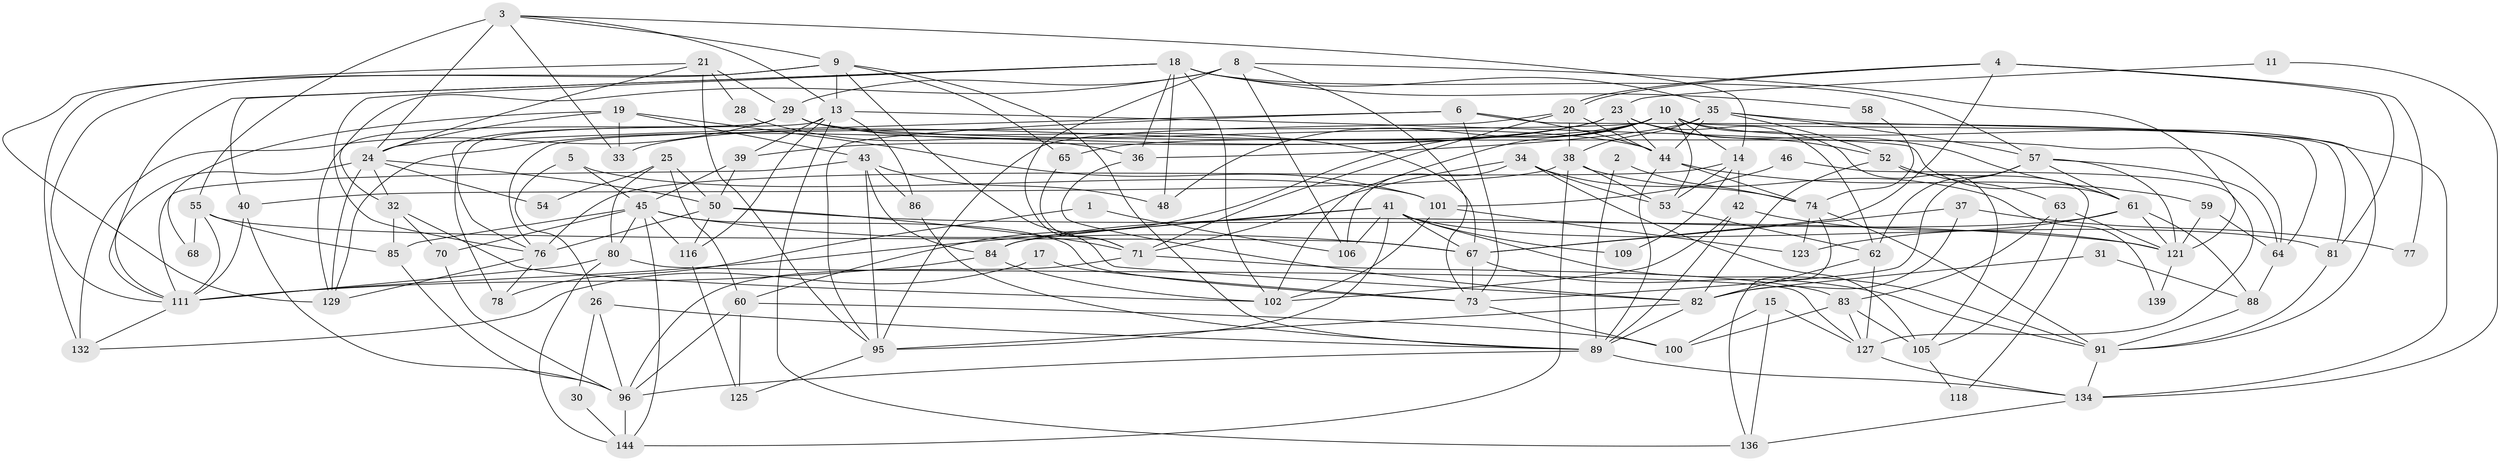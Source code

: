 // Generated by graph-tools (version 1.1) at 2025/52/02/27/25 19:52:06]
// undirected, 96 vertices, 240 edges
graph export_dot {
graph [start="1"]
  node [color=gray90,style=filled];
  1;
  2;
  3 [super="+7"];
  4 [super="+140"];
  5 [super="+27"];
  6;
  8 [super="+12"];
  9 [super="+130"];
  10 [super="+16"];
  11;
  13 [super="+75"];
  14 [super="+117"];
  15;
  17;
  18 [super="+49"];
  19 [super="+97"];
  20 [super="+113"];
  21 [super="+22"];
  23 [super="+128"];
  24 [super="+110"];
  25 [super="+72"];
  26;
  28;
  29 [super="+126"];
  30;
  31;
  32 [super="+104"];
  33;
  34 [super="+143"];
  35 [super="+47"];
  36 [super="+56"];
  37;
  38 [super="+137"];
  39;
  40;
  41 [super="+51"];
  42 [super="+115"];
  43 [super="+94"];
  44 [super="+99"];
  45 [super="+79"];
  46;
  48;
  50 [super="+114"];
  52 [super="+119"];
  53 [super="+66"];
  54;
  55 [super="+87"];
  57 [super="+92"];
  58;
  59;
  60;
  61 [super="+93"];
  62;
  63;
  64;
  65;
  67 [super="+69"];
  68;
  70 [super="+108"];
  71 [super="+103"];
  73 [super="+124"];
  74 [super="+142"];
  76;
  77;
  78;
  80;
  81 [super="+138"];
  82 [super="+90"];
  83;
  84;
  85;
  86;
  88;
  89 [super="+133"];
  91 [super="+107"];
  95 [super="+120"];
  96 [super="+98"];
  100 [super="+122"];
  101;
  102 [super="+112"];
  105 [super="+145"];
  106;
  109;
  111 [super="+135"];
  116;
  118;
  121 [super="+131"];
  123;
  125;
  127 [super="+141"];
  129;
  132;
  134;
  136;
  139;
  144;
  1 -- 106;
  1 -- 78;
  2 -- 74;
  2 -- 89;
  3 -- 33;
  3 -- 55;
  3 -- 24;
  3 -- 9;
  3 -- 13;
  3 -- 14;
  4 -- 20;
  4 -- 20;
  4 -- 81;
  4 -- 77;
  4 -- 67;
  5 -- 45;
  5 -- 26;
  5 -- 101;
  6 -- 64;
  6 -- 95;
  6 -- 44;
  6 -- 24;
  6 -- 73;
  8 -- 32;
  8 -- 29;
  8 -- 71;
  8 -- 121;
  8 -- 106;
  8 -- 73;
  9 -- 65;
  9 -- 132;
  9 -- 13;
  9 -- 82;
  9 -- 111;
  9 -- 89;
  10 -- 65;
  10 -- 76;
  10 -- 81;
  10 -- 105;
  10 -- 134;
  10 -- 48;
  10 -- 53;
  10 -- 102;
  10 -- 60;
  10 -- 14;
  11 -- 134;
  11 -- 23;
  13 -- 86;
  13 -- 136;
  13 -- 61;
  13 -- 116;
  13 -- 39;
  13 -- 76;
  14 -- 53;
  14 -- 76;
  14 -- 109;
  14 -- 42;
  15 -- 136;
  15 -- 127;
  15 -- 100;
  17 -- 132;
  17 -- 73;
  18 -- 57;
  18 -- 111;
  18 -- 36;
  18 -- 40;
  18 -- 58;
  18 -- 48;
  18 -- 35;
  18 -- 76;
  18 -- 102;
  19 -- 68;
  19 -- 43;
  19 -- 24;
  19 -- 33;
  19 -- 101;
  20 -- 38;
  20 -- 95;
  20 -- 71;
  20 -- 44;
  21 -- 129;
  21 -- 28;
  21 -- 29;
  21 -- 24;
  21 -- 95;
  23 -- 129;
  23 -- 62;
  23 -- 61;
  23 -- 33;
  23 -- 52;
  23 -- 39;
  23 -- 44;
  24 -- 129;
  24 -- 54;
  24 -- 50;
  24 -- 111;
  24 -- 32;
  25 -- 60;
  25 -- 80;
  25 -- 50;
  25 -- 54;
  26 -- 89;
  26 -- 30;
  26 -- 96;
  28 -- 36;
  29 -- 44;
  29 -- 78;
  29 -- 129;
  29 -- 64;
  29 -- 132;
  29 -- 67;
  30 -- 144;
  31 -- 82;
  31 -- 88;
  32 -- 85;
  32 -- 70;
  32 -- 102;
  34 -- 53;
  34 -- 106;
  34 -- 74;
  34 -- 71;
  34 -- 105 [weight=2];
  35 -- 38;
  35 -- 52;
  35 -- 36;
  35 -- 57;
  35 -- 91;
  35 -- 44;
  36 -- 82;
  37 -- 77;
  37 -- 82;
  37 -- 67;
  38 -- 40;
  38 -- 139;
  38 -- 144;
  38 -- 53;
  39 -- 45;
  39 -- 50;
  40 -- 96;
  40 -- 111;
  41 -- 95;
  41 -- 84;
  41 -- 91;
  41 -- 106;
  41 -- 67;
  41 -- 109;
  41 -- 111;
  41 -- 81;
  42 -- 89;
  42 -- 102;
  42 -- 121;
  43 -- 84;
  43 -- 86;
  43 -- 48;
  43 -- 95;
  43 -- 111;
  44 -- 59;
  44 -- 89;
  44 -- 74;
  45 -- 144;
  45 -- 80;
  45 -- 67;
  45 -- 116;
  45 -- 85;
  45 -- 70;
  45 -- 73;
  46 -- 101;
  46 -- 127;
  50 -- 76;
  50 -- 116;
  50 -- 71;
  50 -- 121;
  52 -- 63;
  52 -- 118;
  52 -- 82;
  53 -- 62;
  55 -- 68;
  55 -- 85;
  55 -- 67;
  55 -- 111;
  57 -- 121;
  57 -- 64;
  57 -- 61;
  57 -- 62;
  57 -- 73;
  58 -- 74;
  59 -- 64;
  59 -- 121;
  60 -- 125;
  60 -- 96;
  60 -- 100;
  61 -- 88;
  61 -- 84;
  61 -- 123;
  61 -- 121;
  62 -- 127;
  62 -- 82;
  63 -- 121;
  63 -- 83;
  63 -- 105;
  64 -- 88;
  65 -- 71;
  67 -- 73;
  67 -- 91;
  70 -- 96;
  71 -- 83;
  71 -- 96;
  73 -- 100;
  74 -- 91;
  74 -- 136;
  74 -- 123;
  76 -- 78;
  76 -- 129;
  80 -- 111;
  80 -- 144;
  80 -- 127;
  81 -- 91;
  82 -- 95;
  82 -- 89;
  83 -- 100;
  83 -- 127;
  83 -- 105;
  84 -- 102;
  84 -- 111;
  85 -- 96;
  86 -- 89;
  88 -- 91;
  89 -- 134;
  89 -- 96;
  91 -- 134;
  95 -- 125;
  96 -- 144;
  101 -- 123;
  101 -- 102;
  105 -- 118;
  111 -- 132;
  116 -- 125;
  121 -- 139;
  127 -- 134;
  134 -- 136;
}
